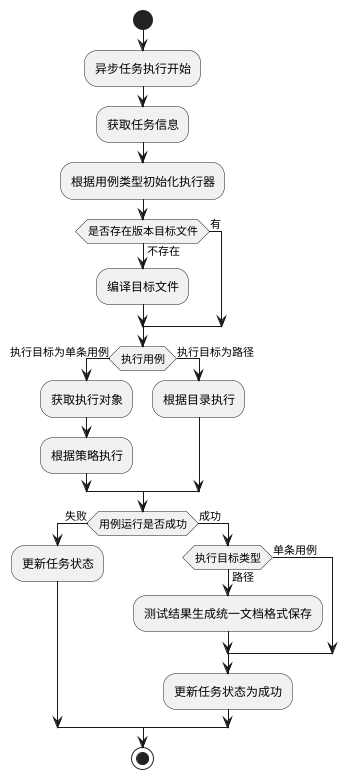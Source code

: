 @startuml

skinparam ConditionEndStyle hline

|service|平台服务
start
:异步任务执行开始;
:获取任务信息;
:根据用例类型初始化执行器;
if(是否存在版本目标文件) then(不存在)
    :编译目标文件;
else(有)
endif
if (执行用例) then(执行目标为单条用例)
    :获取执行对象;
    :根据策略执行;
else (执行目标为路径)
    :根据目录执行;
endif
if (用例运行是否成功) then(失败)
    :更新任务状态;
else (成功)
    if(执行目标类型) then(路径)
        :测试结果生成统一文档格式保存;
    else(单条用例)  
    endif
:更新任务状态为成功;
endif
stop
@enduml